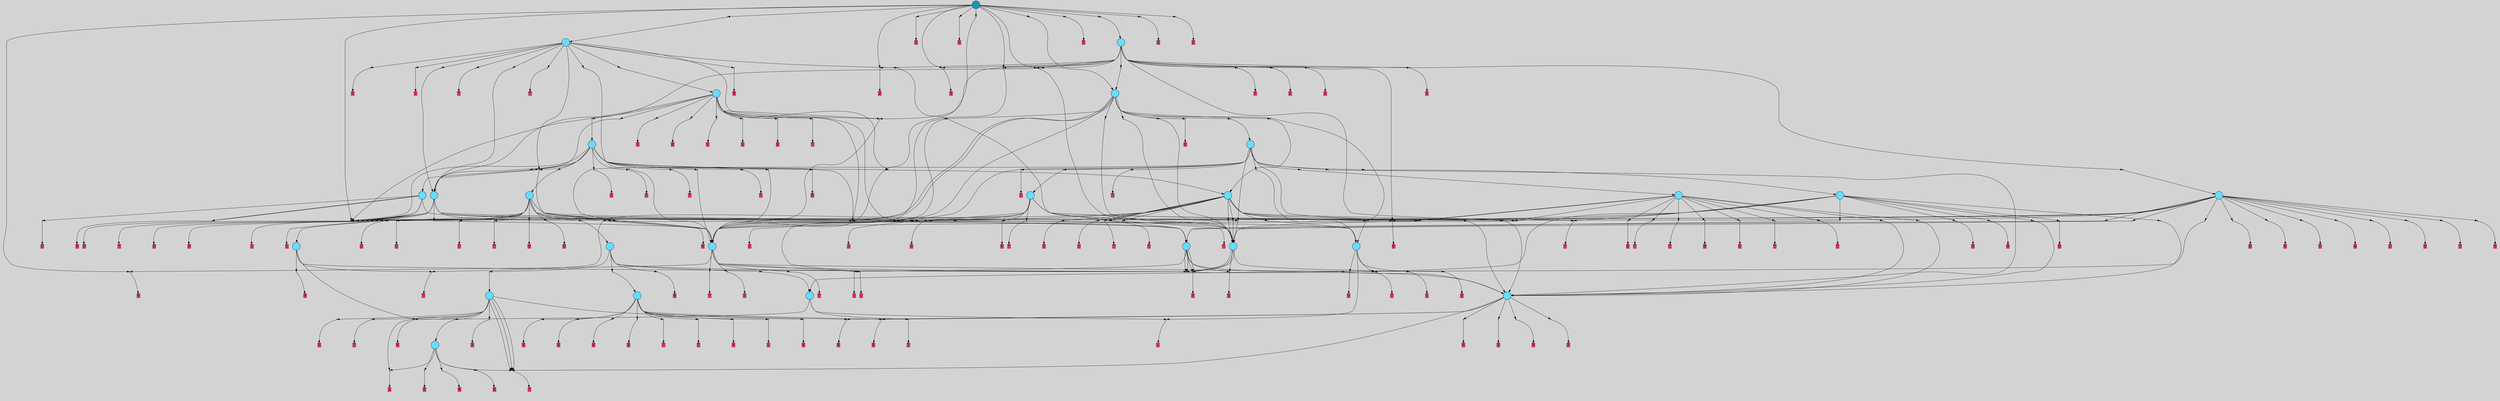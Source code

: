 // File exported with GEGELATI v1.3.1
// On the 2024-07-08 15:38:47
// With the MARL::MarlTPGGraphDotExporter
digraph{
	graph[pad = "0.212, 0.055" bgcolor = lightgray]
	node[shape=circle style = filled label = ""]
		T37 [fillcolor="#66ddff"]
		T51 [fillcolor="#66ddff"]
		T167 [fillcolor="#66ddff"]
		T245 [fillcolor="#66ddff"]
		T402 [fillcolor="#66ddff"]
		T618 [fillcolor="#66ddff"]
		T727 [fillcolor="#66ddff"]
		T739 [fillcolor="#66ddff"]
		T812 [fillcolor="#66ddff"]
		T863 [fillcolor="#66ddff"]
		T1033 [fillcolor="#66ddff"]
		T1665 [fillcolor="#66ddff"]
		T1895 [fillcolor="#66ddff"]
		T1938 [fillcolor="#66ddff"]
		T608 [fillcolor="#66ddff"]
		T3084 [fillcolor="#66ddff"]
		T3527 [fillcolor="#66ddff"]
		T4536 [fillcolor="#66ddff"]
		T4840 [fillcolor="#66ddff"]
		T5117 [fillcolor="#66ddff"]
		T5159 [fillcolor="#66ddff"]
		T5451 [fillcolor="#66ddff"]
		T5639 [fillcolor="#66ddff"]
		T5844 [fillcolor="#66ddff"]
		T5990 [fillcolor="#66ddff"]
		T6494 [fillcolor="#1199bb"]
		P117145 [fillcolor="#cccccc" shape=point] //
		I117145 [shape=box style=invis label="3|3&2|7#1|4&#92;n5|3&1|3#4|1&#92;n1|6&4|4#4|6&#92;n2|5&3|0#2|4&#92;n5|3&3|0#4|7&#92;n"]
		P117145 -> I117145[style=invis]
		A65345 [fillcolor="#ff3366" shape=box margin=0.03 width=0 height=0 label="4"]
		T37 -> P117145 -> A65345
		P117146 [fillcolor="#cccccc" shape=point] //
		I117146 [shape=box style=invis label="0|2&4|2#0|4&#92;n2|7&4|2#0|6&#92;n6|5&3|2#4|6&#92;n8|6&0|5#4|0&#92;n1|6&4|5#2|3&#92;n"]
		P117146 -> I117146[style=invis]
		A65346 [fillcolor="#ff3366" shape=box margin=0.03 width=0 height=0 label="5"]
		T37 -> P117146 -> A65346
		P117147 [fillcolor="#cccccc" shape=point] //
		I117147 [shape=box style=invis label="1|6&4|4#4|6&#92;n5|3&1|3#3|1&#92;n0|7&0|5#4|4&#92;n3|3&2|7#1|4&#92;n2|5&3|0#2|4&#92;n5|3&3|0#4|7&#92;n"]
		P117147 -> I117147[style=invis]
		A65347 [fillcolor="#ff3366" shape=box margin=0.03 width=0 height=0 label="4"]
		T37 -> P117147 -> A65347
		P117148 [fillcolor="#cccccc" shape=point] //
		I117148 [shape=box style=invis label="4|5&1|7#1|0&#92;n3|0&2|5#2|6&#92;n"]
		P117148 -> I117148[style=invis]
		A65348 [fillcolor="#ff3366" shape=box margin=0.03 width=0 height=0 label="1"]
		T37 -> P117148 -> A65348
		P117149 [fillcolor="#cccccc" shape=point] //
		I117149 [shape=box style=invis label="2|3&3|1#4|6&#92;n2|5&1|6#3|5&#92;n2|5&0|3#3|4&#92;n4|1&2|2#1|6&#92;n1|0&1|1#2|0&#92;n1|3&1|1#2|7&#92;n"]
		P117149 -> I117149[style=invis]
		A65349 [fillcolor="#ff3366" shape=box margin=0.03 width=0 height=0 label="7"]
		T37 -> P117149 -> A65349
		P117150 [fillcolor="#cccccc" shape=point] //
		I117150 [shape=box style=invis label="5|4&2|3#4|0&#92;n6|4&3|7#3|3&#92;n7|3&3|6#2|3&#92;n7|3&1|0#3|0&#92;n1|5&2|3#4|5&#92;n5|3&3|1#4|7&#92;n1|6&0|0#4|5&#92;n"]
		P117150 -> I117150[style=invis]
		A65350 [fillcolor="#ff3366" shape=box margin=0.03 width=0 height=0 label="1"]
		T51 -> P117150 -> A65350
		P117151 [fillcolor="#cccccc" shape=point] //
		I117151 [shape=box style=invis label="5|4&2|4#1|7&#92;n8|3&1|3#4|7&#92;n6|5&2|7#0|7&#92;n"]
		P117151 -> I117151[style=invis]
		A65351 [fillcolor="#ff3366" shape=box margin=0.03 width=0 height=0 label="7"]
		T51 -> P117151 -> A65351
		P117152 [fillcolor="#cccccc" shape=point] //
		I117152 [shape=box style=invis label="8|6&2|6#3|3&#92;n1|0&0|5#2|2&#92;n7|5&2|0#0|6&#92;n0|5&3|0#2|5&#92;n3|4&1|1#0|7&#92;n"]
		P117152 -> I117152[style=invis]
		A65352 [fillcolor="#ff3366" shape=box margin=0.03 width=0 height=0 label="6"]
		T51 -> P117152 -> A65352
		T167 -> P117149
		P117153 [fillcolor="#cccccc" shape=point] //
		I117153 [shape=box style=invis label="3|0&0|4#3|6&#92;n0|4&1|3#2|6&#92;n5|6&2|0#0|4&#92;n0|6&1|2#1|1&#92;n1|3&3|7#3|1&#92;n4|4&3|0#0|1&#92;n6|1&1|6#3|7&#92;n5|4&4|2#3|2&#92;n5|5&1|1#4|6&#92;n"]
		P117153 -> I117153[style=invis]
		A65353 [fillcolor="#ff3366" shape=box margin=0.03 width=0 height=0 label="8"]
		T167 -> P117153 -> A65353
		P117154 [fillcolor="#cccccc" shape=point] //
		I117154 [shape=box style=invis label="0|1&3|2#0|3&#92;n0|7&2|5#4|7&#92;n7|5&4|6#4|6&#92;n6|7&4|5#3|7&#92;n6|1&0|7#3|7&#92;n5|0&4|6#1|2&#92;n0|1&4|1#1|5&#92;n4|6&4|3#0|6&#92;n3|6&3|5#0|7&#92;n"]
		P117154 -> I117154[style=invis]
		A65354 [fillcolor="#ff3366" shape=box margin=0.03 width=0 height=0 label="3"]
		T167 -> P117154 -> A65354
		T167 -> P117148
		P117155 [fillcolor="#cccccc" shape=point] //
		I117155 [shape=box style=invis label="2|3&1|5#1|6&#92;n8|2&4|4#3|1&#92;n7|0&4|4#0|2&#92;n2|2&1|1#3|7&#92;n4|5&3|7#0|1&#92;n4|5&2|6#3|5&#92;n"]
		P117155 -> I117155[style=invis]
		T167 -> P117155 -> T37
		T167 -> P117152
		P117156 [fillcolor="#cccccc" shape=point] //
		I117156 [shape=box style=invis label="2|7&4|2#0|6&#92;n0|5&4|2#0|4&#92;n6|5&3|2#4|6&#92;n8|6&0|5#4|0&#92;n1|6&4|5#2|3&#92;n"]
		P117156 -> I117156[style=invis]
		A65355 [fillcolor="#ff3366" shape=box margin=0.03 width=0 height=0 label="5"]
		T167 -> P117156 -> A65355
		T167 -> P117149
		T167 -> P117149
		P117157 [fillcolor="#cccccc" shape=point] //
		I117157 [shape=box style=invis label="7|2&2|0#3|7&#92;n5|4&2|3#0|6&#92;n5|7&0|5#1|4&#92;n2|5&3|4#0|5&#92;n7|1&3|7#0|3&#92;n4|2&3|2#0|2&#92;n3|4&0|3#1|3&#92;n7|2&2|2#0|4&#92;n2|3&0|1#0|6&#92;n5|7&2|3#3|7&#92;n"]
		P117157 -> I117157[style=invis]
		A65356 [fillcolor="#ff3366" shape=box margin=0.03 width=0 height=0 label="7"]
		T167 -> P117157 -> A65356
		P117158 [fillcolor="#cccccc" shape=point] //
		I117158 [shape=box style=invis label="5|3&1|7#3|3&#92;n3|1&1|3#2|3&#92;n0|7&3|0#2|5&#92;n1|0&0|7#0|2&#92;n3|4&0|3#0|7&#92;n4|4&4|2#4|6&#92;n5|2&1|7#1|4&#92;n6|6&3|7#3|4&#92;n5|6&2|3#0|7&#92;n"]
		P117158 -> I117158[style=invis]
		A65357 [fillcolor="#ff3366" shape=box margin=0.03 width=0 height=0 label="7"]
		T245 -> P117158 -> A65357
		P117159 [fillcolor="#cccccc" shape=point] //
		I117159 [shape=box style=invis label="3|0&2|5#2|4&#92;n4|5&1|7#1|0&#92;n"]
		P117159 -> I117159[style=invis]
		A65358 [fillcolor="#ff3366" shape=box margin=0.03 width=0 height=0 label="1"]
		T245 -> P117159 -> A65358
		T245 -> P117150
		P117160 [fillcolor="#cccccc" shape=point] //
		I117160 [shape=box style=invis label="0|7&2|4#2|1&#92;n7|3&1|1#1|5&#92;n4|6&3|3#0|4&#92;n7|7&4|6#4|6&#92;n6|7&0|7#3|5&#92;n"]
		P117160 -> I117160[style=invis]
		A65359 [fillcolor="#ff3366" shape=box margin=0.03 width=0 height=0 label="3"]
		T245 -> P117160 -> A65359
		P117161 [fillcolor="#cccccc" shape=point] //
		I117161 [shape=box style=invis label="0|5&4|2#1|6&#92;n1|3&2|4#1|2&#92;n4|1&4|7#1|0&#92;n0|4&3|7#2|7&#92;n7|0&2|2#1|5&#92;n3|4&4|3#2|1&#92;n8|0&3|3#0|1&#92;n6|5&4|2#1|1&#92;n7|3&0|7#4|3&#92;n3|5&3|1#3|5&#92;n"]
		P117161 -> I117161[style=invis]
		A65360 [fillcolor="#ff3366" shape=box margin=0.03 width=0 height=0 label="0"]
		T402 -> P117161 -> A65360
		P117162 [fillcolor="#cccccc" shape=point] //
		I117162 [shape=box style=invis label="4|0&2|5#3|3&#92;n3|6&2|4#2|4&#92;n"]
		P117162 -> I117162[style=invis]
		A65361 [fillcolor="#ff3366" shape=box margin=0.03 width=0 height=0 label="5"]
		T402 -> P117162 -> A65361
		T402 -> P117149
		P117163 [fillcolor="#cccccc" shape=point] //
		I117163 [shape=box style=invis label="3|0&1|1#2|7&#92;n1|1&1|5#4|4&#92;n3|4&1|3#2|5&#92;n1|2&4|7#2|4&#92;n0|3&1|6#1|5&#92;n6|2&0|4#1|7&#92;n"]
		P117163 -> I117163[style=invis]
		A65362 [fillcolor="#ff3366" shape=box margin=0.03 width=0 height=0 label="0"]
		T402 -> P117163 -> A65362
		P117164 [fillcolor="#cccccc" shape=point] //
		I117164 [shape=box style=invis label="0|4&0|3#2|6&#92;n3|0&0|4#2|6&#92;n5|4&4|2#3|2&#92;n1|3&3|7#3|1&#92;n4|4&3|0#0|1&#92;n5|6&2|0#0|4&#92;n6|1&1|5#3|7&#92;n5|5&1|1#4|6&#92;n"]
		P117164 -> I117164[style=invis]
		A65363 [fillcolor="#ff3366" shape=box margin=0.03 width=0 height=0 label="8"]
		T402 -> P117164 -> A65363
		T402 -> P117153
		P117165 [fillcolor="#cccccc" shape=point] //
		I117165 [shape=box style=invis label="4|1&3|5#1|2&#92;n4|0&0|1#4|6&#92;n"]
		P117165 -> I117165[style=invis]
		A65364 [fillcolor="#ff3366" shape=box margin=0.03 width=0 height=0 label="3"]
		T402 -> P117165 -> A65364
		P117166 [fillcolor="#cccccc" shape=point] //
		I117166 [shape=box style=invis label="1|6&0|2#4|3&#92;n4|6&4|6#3|5&#92;n7|1&1|6#0|1&#92;n0|0&3|4#1|4&#92;n1|3&2|3#4|2&#92;n3|3&2|2#3|2&#92;n2|6&2|5#0|0&#92;n1|2&3|3#4|5&#92;n6|4&3|7#3|3&#92;n"]
		P117166 -> I117166[style=invis]
		T618 -> P117166 -> T402
		P117167 [fillcolor="#cccccc" shape=point] //
		I117167 [shape=box style=invis label="3|0&1|1#4|0&#92;n3|4&1|1#0|5&#92;n1|4&2|0#3|6&#92;n"]
		P117167 -> I117167[style=invis]
		A65365 [fillcolor="#ff3366" shape=box margin=0.03 width=0 height=0 label="5"]
		T618 -> P117167 -> A65365
		P117168 [fillcolor="#cccccc" shape=point] //
		I117168 [shape=box style=invis label="7|6&0|3#3|7&#92;n2|3&3|1#4|6&#92;n2|5&1|6#3|5&#92;n1|0&1|1#2|7&#92;n2|5&0|3#3|4&#92;n4|1&4|2#1|6&#92;n"]
		P117168 -> I117168[style=invis]
		A65366 [fillcolor="#ff3366" shape=box margin=0.03 width=0 height=0 label="7"]
		T618 -> P117168 -> A65366
		T618 -> P117152
		P117169 [fillcolor="#cccccc" shape=point] //
		I117169 [shape=box style=invis label="5|0&2|0#2|3&#92;n2|5&0|4#2|1&#92;n4|6&4|0#4|4&#92;n2|5&2|3#2|3&#92;n"]
		P117169 -> I117169[style=invis]
		A65367 [fillcolor="#ff3366" shape=box margin=0.03 width=0 height=0 label="7"]
		T727 -> P117169 -> A65367
		P117170 [fillcolor="#cccccc" shape=point] //
		I117170 [shape=box style=invis label="4|6&4|6#3|5&#92;n1|3&2|3#4|2&#92;n3|3&2|1#3|2&#92;n6|6&0|2#4|3&#92;n0|0&3|4#1|4&#92;n1|2&2|3#4|5&#92;n2|6&2|5#0|0&#92;n7|6&1|6#0|1&#92;n6|4&3|7#3|3&#92;n"]
		P117170 -> I117170[style=invis]
		A65368 [fillcolor="#ff3366" shape=box margin=0.03 width=0 height=0 label="1"]
		T727 -> P117170 -> A65368
		P117171 [fillcolor="#cccccc" shape=point] //
		I117171 [shape=box style=invis label="5|3&4|5#3|3&#92;n6|6&4|0#0|0&#92;n7|1&3|4#3|0&#92;n7|6&4|7#3|1&#92;n2|3&1|3#4|6&#92;n"]
		P117171 -> I117171[style=invis]
		A65369 [fillcolor="#ff3366" shape=box margin=0.03 width=0 height=0 label="1"]
		T727 -> P117171 -> A65369
		T727 -> P117166
		P117172 [fillcolor="#cccccc" shape=point] //
		I117172 [shape=box style=invis label="1|0&1|1#2|0&#92;n2|5&1|6#3|5&#92;n2|5&0|3#3|4&#92;n4|1&2|2#1|6&#92;n2|3&3|1#1|6&#92;n1|3&1|1#2|7&#92;n"]
		P117172 -> I117172[style=invis]
		A65370 [fillcolor="#ff3366" shape=box margin=0.03 width=0 height=0 label="7"]
		T727 -> P117172 -> A65370
		P117173 [fillcolor="#cccccc" shape=point] //
		I117173 [shape=box style=invis label="7|1&3|6#4|6&#92;n6|7&2|0#1|7&#92;n2|0&2|3#0|4&#92;n7|0&2|0#4|1&#92;n7|2&4|0#2|0&#92;n2|6&3|5#2|4&#92;n4|0&2|2#1|3&#92;n"]
		P117173 -> I117173[style=invis]
		A65371 [fillcolor="#ff3366" shape=box margin=0.03 width=0 height=0 label="6"]
		T727 -> P117173 -> A65371
		T727 -> P117158
		P117174 [fillcolor="#cccccc" shape=point] //
		I117174 [shape=box style=invis label="7|6&4|7#0|1&#92;n3|7&3|0#4|6&#92;n2|5&2|5#1|0&#92;n7|1&3|4#1|6&#92;n6|3&1|3#0|6&#92;n"]
		P117174 -> I117174[style=invis]
		A65372 [fillcolor="#ff3366" shape=box margin=0.03 width=0 height=0 label="6"]
		T739 -> P117174 -> A65372
		P117175 [fillcolor="#cccccc" shape=point] //
		I117175 [shape=box style=invis label="3|0&2|1#4|4&#92;n8|5&0|0#3|3&#92;n7|6&0|1#0|1&#92;n"]
		P117175 -> I117175[style=invis]
		A65373 [fillcolor="#ff3366" shape=box margin=0.03 width=0 height=0 label="3"]
		T739 -> P117175 -> A65373
		P117176 [fillcolor="#cccccc" shape=point] //
		I117176 [shape=box style=invis label="2|5&0|3#3|4&#92;n2|5&1|6#3|5&#92;n1|0&1|0#2|7&#92;n0|2&1|0#0|0&#92;n"]
		P117176 -> I117176[style=invis]
		A65374 [fillcolor="#ff3366" shape=box margin=0.03 width=0 height=0 label="7"]
		T739 -> P117176 -> A65374
		P117177 [fillcolor="#cccccc" shape=point] //
		I117177 [shape=box style=invis label="2|5&1|6#3|5&#92;n2|5&0|3#3|4&#92;n0|2&0|0#0|0&#92;n1|0&1|1#2|7&#92;n4|6&2|2#1|6&#92;n"]
		P117177 -> I117177[style=invis]
		A65375 [fillcolor="#ff3366" shape=box margin=0.03 width=0 height=0 label="7"]
		T739 -> P117177 -> A65375
		P117178 [fillcolor="#cccccc" shape=point] //
		I117178 [shape=box style=invis label="3|0&2|2#0|6&#92;n4|2&2|2#4|1&#92;n"]
		P117178 -> I117178[style=invis]
		A65376 [fillcolor="#ff3366" shape=box margin=0.03 width=0 height=0 label="4"]
		T739 -> P117178 -> A65376
		P117179 [fillcolor="#cccccc" shape=point] //
		I117179 [shape=box style=invis label="5|3&0|6#3|6&#92;n8|4&4|3#0|1&#92;n1|3&3|7#3|1&#92;n3|0&0|4#3|6&#92;n5|5&1|0#4|6&#92;n5|0&1|4#3|2&#92;n3|4&1|4#0|1&#92;n0|4&1|3#0|6&#92;n0|6&1|2#1|1&#92;n"]
		P117179 -> I117179[style=invis]
		A65377 [fillcolor="#ff3366" shape=box margin=0.03 width=0 height=0 label="1"]
		T739 -> P117179 -> A65377
		P117180 [fillcolor="#cccccc" shape=point] //
		I117180 [shape=box style=invis label="1|7&0|2#2|3&#92;n2|5&1|2#3|4&#92;n2|6&3|2#0|5&#92;n8|0&2|4#1|7&#92;n4|3&0|5#4|2&#92;n3|4&3|1#2|2&#92;n5|3&1|5#4|1&#92;n0|0&3|4#4|0&#92;n4|6&1|0#3|4&#92;n5|7&1|0#1|4&#92;n"]
		P117180 -> I117180[style=invis]
		A65378 [fillcolor="#ff3366" shape=box margin=0.03 width=0 height=0 label="4"]
		T739 -> P117180 -> A65378
		P117181 [fillcolor="#cccccc" shape=point] //
		I117181 [shape=box style=invis label="2|5&4|2#0|4&#92;n2|7&4|2#0|6&#92;n6|5&3|2#4|6&#92;n8|6&0|5#4|0&#92;n1|6&4|5#2|3&#92;n"]
		P117181 -> I117181[style=invis]
		A65379 [fillcolor="#ff3366" shape=box margin=0.03 width=0 height=0 label="5"]
		T739 -> P117181 -> A65379
		P117182 [fillcolor="#cccccc" shape=point] //
		I117182 [shape=box style=invis label="1|2&3|2#1|3&#92;n8|6&3|1#3|4&#92;n7|0&4|4#0|3&#92;n8|2&4|2#4|7&#92;n3|7&4|0#4|1&#92;n3|3&1|0#0|5&#92;n3|4&2|0#2|2&#92;n"]
		P117182 -> I117182[style=invis]
		A65380 [fillcolor="#ff3366" shape=box margin=0.03 width=0 height=0 label="0"]
		T739 -> P117182 -> A65380
		T739 -> P117163
		P117183 [fillcolor="#cccccc" shape=point] //
		I117183 [shape=box style=invis label="2|0&2|4#4|4&#92;n6|3&4|6#1|1&#92;n5|4&4|3#3|2&#92;n3|4&4|7#4|1&#92;n1|3&1|5#2|7&#92;n6|3&3|6#2|3&#92;n"]
		P117183 -> I117183[style=invis]
		T812 -> P117183 -> T167
		T812 -> P117166
		P117184 [fillcolor="#cccccc" shape=point] //
		I117184 [shape=box style=invis label="1|0&1|1#2|0&#92;n1|0&1|1#1|7&#92;n7|1&1|2#1|5&#92;n2|5&1|6#3|0&#92;n8|2&3|2#3|5&#92;n6|6&4|7#1|0&#92;n2|5&0|3#3|4&#92;n"]
		P117184 -> I117184[style=invis]
		T812 -> P117184 -> T51
		P117185 [fillcolor="#cccccc" shape=point] //
		I117185 [shape=box style=invis label="3|0&0|4#3|6&#92;n0|4&1|3#2|6&#92;n0|6&1|2#1|1&#92;n4|4&3|7#0|1&#92;n1|3&3|7#3|1&#92;n6|1&1|6#3|7&#92;n5|4&4|2#3|2&#92;n5|5&1|1#4|6&#92;n"]
		P117185 -> I117185[style=invis]
		A65381 [fillcolor="#ff3366" shape=box margin=0.03 width=0 height=0 label="8"]
		T812 -> P117185 -> A65381
		P117186 [fillcolor="#cccccc" shape=point] //
		I117186 [shape=box style=invis label="1|3&0|7#2|2&#92;n1|3&2|7#0|5&#92;n3|0&2|2#1|7&#92;n0|1&0|4#4|4&#92;n"]
		P117186 -> I117186[style=invis]
		T812 -> P117186 -> T739
		P117187 [fillcolor="#cccccc" shape=point] //
		I117187 [shape=box style=invis label="1|6&0|2#4|6&#92;n1|0&0|5#2|2&#92;n8|6&2|6#3|3&#92;n0|5&3|4#2|5&#92;n3|4&1|1#0|7&#92;n"]
		P117187 -> I117187[style=invis]
		A65382 [fillcolor="#ff3366" shape=box margin=0.03 width=0 height=0 label="3"]
		T863 -> P117187 -> A65382
		P117188 [fillcolor="#cccccc" shape=point] //
		I117188 [shape=box style=invis label="0|7&0|1#1|7&#92;n7|0&1|5#2|0&#92;n"]
		P117188 -> I117188[style=invis]
		A65383 [fillcolor="#ff3366" shape=box margin=0.03 width=0 height=0 label="2"]
		T863 -> P117188 -> A65383
		T863 -> P117166
		T863 -> P117166
		P117189 [fillcolor="#cccccc" shape=point] //
		I117189 [shape=box style=invis label="6|0&4|5#1|2&#92;n0|6&0|3#4|4&#92;n"]
		P117189 -> I117189[style=invis]
		A65384 [fillcolor="#ff3366" shape=box margin=0.03 width=0 height=0 label="2"]
		T863 -> P117189 -> A65384
		T1033 -> P117187
		T1033 -> P117188
		T1033 -> P117166
		T1033 -> P117166
		T1033 -> P117187
		P117190 [fillcolor="#cccccc" shape=point] //
		I117190 [shape=box style=invis label="3|0&2|5#2|6&#92;n4|6&4|5#0|7&#92;n2|1&0|4#0|4&#92;n"]
		P117190 -> I117190[style=invis]
		A65385 [fillcolor="#ff3366" shape=box margin=0.03 width=0 height=0 label="1"]
		T1033 -> P117190 -> A65385
		P117191 [fillcolor="#cccccc" shape=point] //
		I117191 [shape=box style=invis label="4|6&4|3#3|5&#92;n6|4&0|4#4|1&#92;n6|0&1|5#2|1&#92;n"]
		P117191 -> I117191[style=invis]
		T1033 -> P117191 -> T402
		P117192 [fillcolor="#cccccc" shape=point] //
		I117192 [shape=box style=invis label="8|3&1|1#2|2&#92;n2|5&1|6#3|5&#92;n1|2&2|3#3|1&#92;n4|2&1|5#0|4&#92;n2|3&0|7#1|7&#92;n2|3&0|3#2|4&#92;n4|6&4|2#0|6&#92;n3|0&1|1#3|0&#92;n"]
		P117192 -> I117192[style=invis]
		T1665 -> P117192 -> T863
		P117193 [fillcolor="#cccccc" shape=point] //
		I117193 [shape=box style=invis label="0|6&3|3#0|1&#92;n0|0&4|0#0|3&#92;n"]
		P117193 -> I117193[style=invis]
		T1665 -> P117193 -> T727
		P117194 [fillcolor="#cccccc" shape=point] //
		I117194 [shape=box style=invis label="6|1&4|0#0|4&#92;n5|0&1|6#3|6&#92;n2|6&4|4#4|4&#92;n6|4&4|6#3|2&#92;n2|7&1|6#0|2&#92;n8|6&0|7#0|5&#92;n6|0&3|1#1|0&#92;n4|7&1|3#1|1&#92;n4|3&1|3#0|2&#92;n"]
		P117194 -> I117194[style=invis]
		A65386 [fillcolor="#ff3366" shape=box margin=0.03 width=0 height=0 label="7"]
		T1665 -> P117194 -> A65386
		P117195 [fillcolor="#cccccc" shape=point] //
		I117195 [shape=box style=invis label="0|2&1|2#3|5&#92;n0|4&1|7#0|7&#92;n1|3&2|4#1|2&#92;n4|1&4|7#1|0&#92;n3|0&4|3#2|1&#92;n3|5&3|1#3|5&#92;n6|5&4|2#1|1&#92;n0|5&4|2#1|6&#92;n"]
		P117195 -> I117195[style=invis]
		A65387 [fillcolor="#ff3366" shape=box margin=0.03 width=0 height=0 label="0"]
		T1665 -> P117195 -> A65387
		P117196 [fillcolor="#cccccc" shape=point] //
		I117196 [shape=box style=invis label="4|5&1|3#1|2&#92;n6|1&2|7#4|6&#92;n8|0&2|5#3|4&#92;n"]
		P117196 -> I117196[style=invis]
		A65388 [fillcolor="#ff3366" shape=box margin=0.03 width=0 height=0 label="3"]
		T1665 -> P117196 -> A65388
		P117197 [fillcolor="#cccccc" shape=point] //
		I117197 [shape=box style=invis label="1|6&0|2#4|3&#92;n4|6&4|6#3|5&#92;n6|4&3|7#3|3&#92;n7|1&1|6#0|1&#92;n0|0&3|4#1|4&#92;n1|3&2|3#4|2&#92;n2|6&2|5#4|0&#92;n1|2&3|3#4|5&#92;n4|5&4|2#2|6&#92;n"]
		P117197 -> I117197[style=invis]
		T1665 -> P117197 -> T402
		P117198 [fillcolor="#cccccc" shape=point] //
		I117198 [shape=box style=invis label="0|4&1|3#2|6&#92;n0|6&1|2#1|1&#92;n5|6&2|0#0|4&#92;n1|0&0|4#4|4&#92;n4|4&3|0#0|1&#92;n6|1&1|6#3|7&#92;n3|4&4|2#3|2&#92;n5|5&1|1#4|6&#92;n4|7&2|0#3|7&#92;n1|3&3|7#3|1&#92;n"]
		P117198 -> I117198[style=invis]
		A65389 [fillcolor="#ff3366" shape=box margin=0.03 width=0 height=0 label="8"]
		T1665 -> P117198 -> A65389
		P117199 [fillcolor="#cccccc" shape=point] //
		I117199 [shape=box style=invis label="8|1&1|6#0|1&#92;n6|4&3|7#3|3&#92;n3|3&2|2#3|7&#92;n1|3&3|3#4|2&#92;n0|0&3|3#1|2&#92;n1|2&3|3#4|5&#92;n1|6&0|2#4|3&#92;n5|2&1|0#3|0&#92;n2|2&2|5#0|0&#92;n1|5&1|5#1|0&#92;n"]
		P117199 -> I117199[style=invis]
		T1665 -> P117199 -> T402
		T1665 -> P117158
		P117200 [fillcolor="#cccccc" shape=point] //
		I117200 [shape=box style=invis label="2|0&0|2#4|6&#92;n3|5&1|1#0|7&#92;n0|5&3|4#0|5&#92;n6|0&2|5#4|2&#92;n2|6&3|3#3|0&#92;n"]
		P117200 -> I117200[style=invis]
		A65390 [fillcolor="#ff3366" shape=box margin=0.03 width=0 height=0 label="3"]
		T1665 -> P117200 -> A65390
		P117201 [fillcolor="#cccccc" shape=point] //
		I117201 [shape=box style=invis label="8|3&1|1#2|2&#92;n2|5&1|6#3|5&#92;n1|2&2|3#0|1&#92;n3|0&1|1#3|0&#92;n2|3&0|3#2|4&#92;n4|6&4|2#0|6&#92;n4|2&1|5#0|4&#92;n"]
		P117201 -> I117201[style=invis]
		T1895 -> P117201 -> T863
		T1895 -> P117193
		P117202 [fillcolor="#cccccc" shape=point] //
		I117202 [shape=box style=invis label="6|1&4|0#0|4&#92;n5|0&1|6#3|6&#92;n2|6&4|4#4|4&#92;n2|7&0|3#1|0&#92;n6|4&4|6#3|2&#92;n2|7&1|6#0|2&#92;n8|6&0|7#0|5&#92;n4|3&1|3#1|2&#92;n4|7&1|3#1|2&#92;n6|0&3|1#1|0&#92;n"]
		P117202 -> I117202[style=invis]
		A65391 [fillcolor="#ff3366" shape=box margin=0.03 width=0 height=0 label="7"]
		T1895 -> P117202 -> A65391
		P117203 [fillcolor="#cccccc" shape=point] //
		I117203 [shape=box style=invis label="7|6&0|3#3|7&#92;n2|5&1|6#3|5&#92;n2|3&3|1#4|4&#92;n1|0&1|1#2|7&#92;n4|1&4|2#1|6&#92;n"]
		P117203 -> I117203[style=invis]
		A65392 [fillcolor="#ff3366" shape=box margin=0.03 width=0 height=0 label="7"]
		T1895 -> P117203 -> A65392
		P117204 [fillcolor="#cccccc" shape=point] //
		I117204 [shape=box style=invis label="0|2&1|2#3|5&#92;n0|5&4|2#1|6&#92;n1|3&2|4#1|2&#92;n4|1&4|7#1|0&#92;n4|7&3|6#3|4&#92;n3|0&4|3#2|1&#92;n3|5&3|1#3|5&#92;n0|4&1|7#0|7&#92;n"]
		P117204 -> I117204[style=invis]
		A65393 [fillcolor="#ff3366" shape=box margin=0.03 width=0 height=0 label="0"]
		T1895 -> P117204 -> A65393
		P117205 [fillcolor="#cccccc" shape=point] //
		I117205 [shape=box style=invis label="2|5&0|5#0|4&#92;n8|0&2|5#3|4&#92;n6|1&2|7#4|6&#92;n"]
		P117205 -> I117205[style=invis]
		A65394 [fillcolor="#ff3366" shape=box margin=0.03 width=0 height=0 label="3"]
		T1895 -> P117205 -> A65394
		P117206 [fillcolor="#cccccc" shape=point] //
		I117206 [shape=box style=invis label="8|0&2|1#0|5&#92;n0|4&2|0#4|4&#92;n1|0&2|1#0|3&#92;n"]
		P117206 -> I117206[style=invis]
		A65395 [fillcolor="#ff3366" shape=box margin=0.03 width=0 height=0 label="7"]
		T1895 -> P117206 -> A65395
		P117207 [fillcolor="#cccccc" shape=point] //
		I117207 [shape=box style=invis label="7|6&0|3#3|6&#92;n2|3&0|1#4|6&#92;n5|0&3|6#3|5&#92;n0|3&0|2#1|6&#92;n"]
		P117207 -> I117207[style=invis]
		A65396 [fillcolor="#ff3366" shape=box margin=0.03 width=0 height=0 label="7"]
		T1895 -> P117207 -> A65396
		P117208 [fillcolor="#cccccc" shape=point] //
		I117208 [shape=box style=invis label="2|6&2|5#0|0&#92;n7|1&1|6#0|1&#92;n1|6&4|6#3|6&#92;n3|3&2|2#3|2&#92;n1|2&3|3#4|5&#92;n3|5&0|5#3|0&#92;n6|0&3|4#1|4&#92;n2|3&4|5#0|7&#92;n6|4&3|7#3|3&#92;n"]
		P117208 -> I117208[style=invis]
		T1895 -> P117208 -> T402
		P117209 [fillcolor="#cccccc" shape=point] //
		I117209 [shape=box style=invis label="6|4&3|2#3|3&#92;n6|6&4|6#3|5&#92;n0|3&2|4#1|3&#92;n1|3&2|3#3|2&#92;n7|1&1|6#0|1&#92;n1|6&0|3#1|2&#92;n7|2&3|5#4|5&#92;n1|0&2|3#4|2&#92;n"]
		P117209 -> I117209[style=invis]
		T1895 -> P117209 -> T402
		T1895 -> P117201
		P117210 [fillcolor="#cccccc" shape=point] //
		I117210 [shape=box style=invis label="3|0&0|4#3|6&#92;n0|4&1|3#2|6&#92;n5|6&2|0#0|4&#92;n1|3&3|7#3|1&#92;n4|4&3|0#0|4&#92;n6|1&1|6#3|7&#92;n5|4&4|2#3|2&#92;n5|0&1|1#4|6&#92;n6|3&4|7#1|2&#92;n"]
		P117210 -> I117210[style=invis]
		A65397 [fillcolor="#ff3366" shape=box margin=0.03 width=0 height=0 label="8"]
		T1895 -> P117210 -> A65397
		T1938 -> P117201
		P117211 [fillcolor="#cccccc" shape=point] //
		I117211 [shape=box style=invis label="7|6&0|3#3|7&#92;n2|3&4|1#4|6&#92;n2|5&0|3#3|4&#92;n8|2&3|7#3|6&#92;n1|0&1|1#2|7&#92;n2|5&1|6#3|5&#92;n4|1&4|2#1|6&#92;n"]
		P117211 -> I117211[style=invis]
		A65398 [fillcolor="#ff3366" shape=box margin=0.03 width=0 height=0 label="7"]
		T1938 -> P117211 -> A65398
		T1938 -> P117195
		P117212 [fillcolor="#cccccc" shape=point] //
		I117212 [shape=box style=invis label="4|5&1|3#0|2&#92;n8|0&2|5#3|4&#92;n6|1&2|7#4|6&#92;n"]
		P117212 -> I117212[style=invis]
		A65399 [fillcolor="#ff3366" shape=box margin=0.03 width=0 height=0 label="3"]
		T1938 -> P117212 -> A65399
		P117213 [fillcolor="#cccccc" shape=point] //
		I117213 [shape=box style=invis label="0|0&4|0#2|3&#92;n0|6&3|3#0|1&#92;n"]
		P117213 -> I117213[style=invis]
		T1938 -> P117213 -> T727
		P117214 [fillcolor="#cccccc" shape=point] //
		I117214 [shape=box style=invis label="7|3&2|7#4|2&#92;n5|6&3|0#2|6&#92;n5|3&1|1#4|2&#92;n4|5&3|7#4|4&#92;n"]
		P117214 -> I117214[style=invis]
		T1938 -> P117214 -> T863
		T1938 -> P117168
		P117215 [fillcolor="#cccccc" shape=point] //
		I117215 [shape=box style=invis label="2|7&2|5#3|7&#92;n1|7&0|5#2|2&#92;n2|5&0|5#4|4&#92;n7|4&3|2#0|2&#92;n8|4&2|6#3|3&#92;n1|0&2|3#1|6&#92;n0|5&3|0#2|5&#92;n8|2&0|0#4|7&#92;n"]
		P117215 -> I117215[style=invis]
		A65400 [fillcolor="#ff3366" shape=box margin=0.03 width=0 height=0 label="6"]
		T1938 -> P117215 -> A65400
		P117216 [fillcolor="#cccccc" shape=point] //
		I117216 [shape=box style=invis label="7|5&3|6#1|6&#92;n2|0&2|2#2|6&#92;n3|2&2|2#1|1&#92;n"]
		P117216 -> I117216[style=invis]
		T608 -> P117216 -> T245
		T608 -> P117201
		P117217 [fillcolor="#cccccc" shape=point] //
		I117217 [shape=box style=invis label="6|0&1|5#4|3&#92;n7|4&0|4#2|2&#92;n5|5&1|6#3|2&#92;n"]
		P117217 -> I117217[style=invis]
		A65401 [fillcolor="#ff3366" shape=box margin=0.03 width=0 height=0 label="3"]
		T608 -> P117217 -> A65401
		P117218 [fillcolor="#cccccc" shape=point] //
		I117218 [shape=box style=invis label="2|2&0|6#2|2&#92;n2|5&0|3#3|4&#92;n0|2&0|0#0|0&#92;n1|0&1|1#2|7&#92;n4|6&2|2#1|6&#92;n2|5&1|6#3|5&#92;n"]
		P117218 -> I117218[style=invis]
		A65402 [fillcolor="#ff3366" shape=box margin=0.03 width=0 height=0 label="7"]
		T608 -> P117218 -> A65402
		P117219 [fillcolor="#cccccc" shape=point] //
		I117219 [shape=box style=invis label="2|3&0|3#2|4&#92;n2|1&0|6#3|6&#92;n5|7&4|4#1|4&#92;n7|0&1|1#3|0&#92;n2|5&1|6#3|5&#92;n4|2&1|5#4|4&#92;n6|3&4|7#0|5&#92;n"]
		P117219 -> I117219[style=invis]
		T608 -> P117219 -> T1665
		T608 -> P117171
		T608 -> P117214
		P117220 [fillcolor="#cccccc" shape=point] //
		I117220 [shape=box style=invis label="6|4&3|7#3|3&#92;n8|2&1|6#0|1&#92;n1|6&0|2#4|3&#92;n2|2&2|5#0|0&#92;n3|3&4|2#3|7&#92;n0|0&3|4#1|2&#92;n5|2&1|0#3|0&#92;n1|3&2|3#4|2&#92;n1|5&1|5#1|0&#92;n"]
		P117220 -> I117220[style=invis]
		T608 -> P117220 -> T1938
		P117221 [fillcolor="#cccccc" shape=point] //
		I117221 [shape=box style=invis label="5|1&3|3#1|3&#92;n5|7&1|0#3|6&#92;n6|5&2|4#0|7&#92;n1|6&1|0#4|4&#92;n7|7&0|6#4|7&#92;n8|4&4|4#0|7&#92;n5|3&3|5#4|7&#92;n5|0&2|1#2|5&#92;n"]
		P117221 -> I117221[style=invis]
		A65403 [fillcolor="#ff3366" shape=box margin=0.03 width=0 height=0 label="1"]
		T608 -> P117221 -> A65403
		P117222 [fillcolor="#cccccc" shape=point] //
		I117222 [shape=box style=invis label="2|1&4|2#4|2&#92;n6|3&3|1#1|4&#92;n6|1&4|6#3|7&#92;n8|6&4|2#0|1&#92;n1|3&3|7#3|2&#92;n1|0&0|6#0|0&#92;n0|6&4|3#1|3&#92;n1|5&1|6#4|0&#92;n7|3&3|7#3|7&#92;n"]
		P117222 -> I117222[style=invis]
		T608 -> P117222 -> T1895
		P117223 [fillcolor="#cccccc" shape=point] //
		I117223 [shape=box style=invis label="1|6&0|2#4|3&#92;n4|6&4|6#3|5&#92;n7|1&1|6#0|1&#92;n7|6&4|2#3|1&#92;n6|4&3|7#3|3&#92;n0|0&3|4#1|4&#92;n1|3&2|3#4|2&#92;n2|6&2|5#4|0&#92;n1|2&3|3#4|5&#92;n4|0&4|2#2|6&#92;n"]
		P117223 -> I117223[style=invis]
		T608 -> P117223 -> T402
		P117224 [fillcolor="#cccccc" shape=point] //
		I117224 [shape=box style=invis label="3|4&1|1#3|3&#92;n8|3&2|6#4|3&#92;n0|5&3|0#3|5&#92;n0|1&2|2#4|2&#92;n2|2&4|7#4|6&#92;n1|0&0|5#2|2&#92;n"]
		P117224 -> I117224[style=invis]
		T3084 -> P117224 -> T245
		P117225 [fillcolor="#cccccc" shape=point] //
		I117225 [shape=box style=invis label="2|5&1|6#3|5&#92;n7|2&2|3#0|1&#92;n7|0&3|1#2|6&#92;n3|0&1|1#3|0&#92;n4|6&4|2#0|6&#92;n8|7&1|1#2|2&#92;n"]
		P117225 -> I117225[style=invis]
		T3084 -> P117225 -> T863
		P117226 [fillcolor="#cccccc" shape=point] //
		I117226 [shape=box style=invis label="7|6&0|3#3|7&#92;n7|7&4|2#2|2&#92;n2|5&0|3#3|4&#92;n1|0&1|1#2|7&#92;n2|5&0|6#3|5&#92;n4|5&4|2#1|6&#92;n"]
		P117226 -> I117226[style=invis]
		A65404 [fillcolor="#ff3366" shape=box margin=0.03 width=0 height=0 label="7"]
		T3084 -> P117226 -> A65404
		T3084 -> P117194
		P117227 [fillcolor="#cccccc" shape=point] //
		I117227 [shape=box style=invis label="1|2&4|4#3|4&#92;n3|6&1|1#1|6&#92;n5|4&3|2#4|6&#92;n5|7&1|7#1|4&#92;n4|0&2|5#3|5&#92;n"]
		P117227 -> I117227[style=invis]
		A65405 [fillcolor="#ff3366" shape=box margin=0.03 width=0 height=0 label="2"]
		T3084 -> P117227 -> A65405
		T3084 -> P117195
		P117228 [fillcolor="#cccccc" shape=point] //
		I117228 [shape=box style=invis label="0|2&3|3#4|5&#92;n8|0&0|3#0|6&#92;n0|5&4|2#2|6&#92;n1|3&2|3#4|2&#92;n4|6&4|6#3|5&#92;n6|4&3|7#2|7&#92;n"]
		P117228 -> I117228[style=invis]
		T3084 -> P117228 -> T402
		P117229 [fillcolor="#cccccc" shape=point] //
		I117229 [shape=box style=invis label="6|6&0|2#4|3&#92;n1|3&2|3#3|2&#92;n2|6&1|5#0|0&#92;n6|4&3|7#3|4&#92;n3|2&0|3#4|0&#92;n4|6&4|6#3|5&#92;n0|0&3|4#1|4&#92;n1|0&4|7#1|6&#92;n"]
		P117229 -> I117229[style=invis]
		A65406 [fillcolor="#ff3366" shape=box margin=0.03 width=0 height=0 label="1"]
		T3084 -> P117229 -> A65406
		P117230 [fillcolor="#cccccc" shape=point] //
		I117230 [shape=box style=invis label="2|5&0|3#4|4&#92;n5|0&4|0#4|4&#92;n4|3&4|2#3|7&#92;n"]
		P117230 -> I117230[style=invis]
		A65407 [fillcolor="#ff3366" shape=box margin=0.03 width=0 height=0 label="7"]
		T3084 -> P117230 -> A65407
		P117231 [fillcolor="#cccccc" shape=point] //
		I117231 [shape=box style=invis label="1|0&3|0#0|5&#92;n4|7&0|3#4|2&#92;n2|5&0|1#1|7&#92;n4|5&4|2#3|6&#92;n"]
		P117231 -> I117231[style=invis]
		A65408 [fillcolor="#ff3366" shape=box margin=0.03 width=0 height=0 label="7"]
		T3084 -> P117231 -> A65408
		P117232 [fillcolor="#cccccc" shape=point] //
		I117232 [shape=box style=invis label="5|1&2|4#1|0&#92;n8|0&2|5#3|7&#92;n4|5&1|3#1|2&#92;n6|1&2|7#4|6&#92;n"]
		P117232 -> I117232[style=invis]
		A65409 [fillcolor="#ff3366" shape=box margin=0.03 width=0 height=0 label="3"]
		T3084 -> P117232 -> A65409
		P117233 [fillcolor="#cccccc" shape=point] //
		I117233 [shape=box style=invis label="2|2&4|7#4|6&#92;n8|3&2|6#4|3&#92;n0|5&3|0#3|5&#92;n3|4&1|1#3|7&#92;n1|0&0|5#2|2&#92;n"]
		P117233 -> I117233[style=invis]
		T3084 -> P117233 -> T245
		P117234 [fillcolor="#cccccc" shape=point] //
		I117234 [shape=box style=invis label="3|0&1|1#3|0&#92;n2|4&0|3#2|4&#92;n4|6&4|2#0|6&#92;n0|3&1|1#1|2&#92;n2|0&1|1#3|2&#92;n2|2&0|4#0|0&#92;n"]
		P117234 -> I117234[style=invis]
		T3084 -> P117234 -> T863
		P117235 [fillcolor="#cccccc" shape=point] //
		I117235 [shape=box style=invis label="8|1&0|6#0|1&#92;n2|2&2|5#0|0&#92;n0|0&3|2#1|2&#92;n1|3&3|3#4|2&#92;n3|3&2|2#3|7&#92;n3|5&4|3#4|4&#92;n1|2&3|3#4|5&#92;n5|2&1|0#3|0&#92;n6|4&3|7#3|3&#92;n1|5&1|5#1|0&#92;n"]
		P117235 -> I117235[style=invis]
		T3084 -> P117235 -> T402
		P117236 [fillcolor="#cccccc" shape=point] //
		I117236 [shape=box style=invis label="0|0&4|0#1|3&#92;n0|6&3|3#0|1&#92;n"]
		P117236 -> I117236[style=invis]
		T3084 -> P117236 -> T727
		P117237 [fillcolor="#cccccc" shape=point] //
		I117237 [shape=box style=invis label="4|2&1|5#0|4&#92;n2|5&1|6#3|5&#92;n7|2&2|3#0|1&#92;n3|0&1|1#3|0&#92;n4|6&4|2#0|6&#92;n8|3&1|1#2|2&#92;n"]
		P117237 -> I117237[style=invis]
		T3527 -> P117237 -> T863
		P117238 [fillcolor="#cccccc" shape=point] //
		I117238 [shape=box style=invis label="6|6&0|2#4|3&#92;n1|0&2|3#3|2&#92;n2|6&1|5#0|0&#92;n6|4&3|7#3|4&#92;n3|2&0|3#4|0&#92;n4|6&4|6#3|5&#92;n1|2&2|3#4|5&#92;n1|0&4|1#1|6&#92;n"]
		P117238 -> I117238[style=invis]
		A65410 [fillcolor="#ff3366" shape=box margin=0.03 width=0 height=0 label="1"]
		T3527 -> P117238 -> A65410
		P117239 [fillcolor="#cccccc" shape=point] //
		I117239 [shape=box style=invis label="6|0&2|4#3|5&#92;n0|0&4|0#0|3&#92;n"]
		P117239 -> I117239[style=invis]
		T3527 -> P117239 -> T727
		P117240 [fillcolor="#cccccc" shape=point] //
		I117240 [shape=box style=invis label="0|1&3|4#3|3&#92;n5|0&4|0#4|4&#92;n4|3&4|2#3|7&#92;n"]
		P117240 -> I117240[style=invis]
		A65411 [fillcolor="#ff3366" shape=box margin=0.03 width=0 height=0 label="7"]
		T3527 -> P117240 -> A65411
		T3527 -> P117232
		P117241 [fillcolor="#cccccc" shape=point] //
		I117241 [shape=box style=invis label="6|5&0|7#4|4&#92;n2|7&1|5#4|0&#92;n0|4&3|5#3|1&#92;n1|0&4|5#2|2&#92;n3|7&3|1#2|7&#92;n"]
		P117241 -> I117241[style=invis]
		T3527 -> P117241 -> T245
		P117242 [fillcolor="#cccccc" shape=point] //
		I117242 [shape=box style=invis label="4|1&4|7#1|2&#92;n0|4&1|7#0|7&#92;n1|3&2|4#1|2&#92;n0|2&1|2#3|5&#92;n3|0&4|3#2|1&#92;n3|5&3|1#3|5&#92;n6|5&4|2#1|1&#92;n0|5&4|2#1|6&#92;n"]
		P117242 -> I117242[style=invis]
		A65412 [fillcolor="#ff3366" shape=box margin=0.03 width=0 height=0 label="0"]
		T3527 -> P117242 -> A65412
		T3527 -> P117217
		P117243 [fillcolor="#cccccc" shape=point] //
		I117243 [shape=box style=invis label="7|3&4|4#0|3&#92;n7|0&4|6#2|6&#92;n0|3&2|4#3|3&#92;n2|7&0|3#4|4&#92;n1|1&0|3#0|1&#92;n4|4&0|1#0|2&#92;n0|4&3|4#1|4&#92;n3|4&4|6#2|3&#92;n6|6&0|7#4|3&#92;n0|2&2|0#4|4&#92;n"]
		P117243 -> I117243[style=invis]
		A65413 [fillcolor="#ff3366" shape=box margin=0.03 width=0 height=0 label="6"]
		T3527 -> P117243 -> A65413
		P117244 [fillcolor="#cccccc" shape=point] //
		I117244 [shape=box style=invis label="3|4&0|1#4|3&#92;n6|0&2|3#1|2&#92;n7|7&4|2#4|4&#92;n"]
		P117244 -> I117244[style=invis]
		T3527 -> P117244 -> T618
		P117245 [fillcolor="#cccccc" shape=point] //
		I117245 [shape=box style=invis label="1|6&4|4#0|5&#92;n5|6&0|6#1|6&#92;n5|5&1|1#4|6&#92;n3|0&0|4#3|6&#92;n4|4&2|5#3|7&#92;n3|7&3|2#4|6&#92;n4|4&3|0#0|6&#92;n5|0&4|2#3|6&#92;n2|4&1|3#2|6&#92;n0|6&1|0#1|1&#92;n"]
		P117245 -> I117245[style=invis]
		A65414 [fillcolor="#ff3366" shape=box margin=0.03 width=0 height=0 label="2"]
		T3527 -> P117245 -> A65414
		P117246 [fillcolor="#cccccc" shape=point] //
		I117246 [shape=box style=invis label="3|0&3|2#4|0&#92;n8|7&0|7#2|7&#92;n"]
		P117246 -> I117246[style=invis]
		T3527 -> P117246 -> T812
		P117247 [fillcolor="#cccccc" shape=point] //
		I117247 [shape=box style=invis label="4|5&1|6#3|0&#92;n2|6&4|5#0|0&#92;n4|7&1|3#3|4&#92;n0|0&0|4#1|4&#92;n4|2&4|6#3|5&#92;n0|3&1|7#4|5&#92;n1|6&0|2#0|3&#92;n6|7&3|0#3|3&#92;n"]
		P117247 -> I117247[style=invis]
		A65415 [fillcolor="#ff3366" shape=box margin=0.03 width=0 height=0 label="1"]
		T3527 -> P117247 -> A65415
		P117248 [fillcolor="#cccccc" shape=point] //
		I117248 [shape=box style=invis label="5|0&3|6#0|2&#92;n8|3&3|1#4|1&#92;n"]
		P117248 -> I117248[style=invis]
		A65416 [fillcolor="#ff3366" shape=box margin=0.03 width=0 height=0 label="7"]
		T3527 -> P117248 -> A65416
		P117249 [fillcolor="#cccccc" shape=point] //
		I117249 [shape=box style=invis label="1|0&0|4#0|7&#92;n7|0&2|4#3|2&#92;n7|4&3|5#3|1&#92;n8|7&3|2#1|2&#92;n0|3&4|7#2|3&#92;n0|4&2|4#2|7&#92;n"]
		P117249 -> I117249[style=invis]
		T4536 -> P117249 -> T3084
		P117250 [fillcolor="#cccccc" shape=point] //
		I117250 [shape=box style=invis label="5|7&2|0#0|5&#92;n1|2&2|4#3|6&#92;n5|1&0|2#4|6&#92;n2|3&0|3#2|4&#92;n0|4&3|0#1|1&#92;n3|7&0|7#3|0&#92;n8|1&4|1#1|0&#92;n4|7&4|2#0|2&#92;n0|2&2|3#2|1&#92;n6|0&1|2#1|5&#92;n"]
		P117250 -> I117250[style=invis]
		T4536 -> P117250 -> T863
		P117251 [fillcolor="#cccccc" shape=point] //
		I117251 [shape=box style=invis label="8|2&0|1#1|5&#92;n1|3&2|4#1|2&#92;n0|0&3|1#1|5&#92;n0|7&4|2#1|6&#92;n6|6&4|2#1|1&#92;n0|4&1|7#0|7&#92;n"]
		P117251 -> I117251[style=invis]
		A65417 [fillcolor="#ff3366" shape=box margin=0.03 width=0 height=0 label="0"]
		T4536 -> P117251 -> A65417
		P117252 [fillcolor="#cccccc" shape=point] //
		I117252 [shape=box style=invis label="4|1&1|5#1|6&#92;n1|0&1|5#0|6&#92;n6|3&0|6#1|4&#92;n6|6&2|4#3|5&#92;n"]
		P117252 -> I117252[style=invis]
		T4536 -> P117252 -> T608
		P117253 [fillcolor="#cccccc" shape=point] //
		I117253 [shape=box style=invis label="5|0&1|2#0|1&#92;n3|1&0|5#1|1&#92;n"]
		P117253 -> I117253[style=invis]
		T4536 -> P117253 -> T863
		P117254 [fillcolor="#cccccc" shape=point] //
		I117254 [shape=box style=invis label="0|3&0|2#1|4&#92;n1|2&1|5#4|4&#92;n0|0&3|7#0|5&#92;n5|1&0|5#3|0&#92;n"]
		P117254 -> I117254[style=invis]
		T4536 -> P117254 -> T863
		P117255 [fillcolor="#cccccc" shape=point] //
		I117255 [shape=box style=invis label="8|5&2|7#1|6&#92;n8|4&3|6#3|4&#92;n1|0&4|7#0|5&#92;n"]
		P117255 -> I117255[style=invis]
		T4536 -> P117255 -> T1033
		P117256 [fillcolor="#cccccc" shape=point] //
		I117256 [shape=box style=invis label="6|0&2|4#3|5&#92;n0|6&3|3#0|1&#92;n"]
		P117256 -> I117256[style=invis]
		T4536 -> P117256 -> T727
		T4536 -> P117224
		T4536 -> P117255
		P117257 [fillcolor="#cccccc" shape=point] //
		I117257 [shape=box style=invis label="4|6&4|6#3|5&#92;n1|3&2|3#3|2&#92;n2|6&1|5#0|0&#92;n6|4&3|7#3|4&#92;n3|2&0|3#4|0&#92;n6|6&0|2#4|3&#92;n1|2&2|3#4|5&#92;n0|0&3|4#1|4&#92;n1|0&4|1#1|6&#92;n"]
		P117257 -> I117257[style=invis]
		A65418 [fillcolor="#ff3366" shape=box margin=0.03 width=0 height=0 label="1"]
		T4536 -> P117257 -> A65418
		T4840 -> P117238
		P117258 [fillcolor="#cccccc" shape=point] //
		I117258 [shape=box style=invis label="6|0&3|0#0|5&#92;n2|5&2|1#1|7&#92;n4|5&4|2#3|2&#92;n0|7&3|0#1|6&#92;n"]
		P117258 -> I117258[style=invis]
		A65419 [fillcolor="#ff3366" shape=box margin=0.03 width=0 height=0 label="7"]
		T4840 -> P117258 -> A65419
		T4840 -> P117232
		P117259 [fillcolor="#cccccc" shape=point] //
		I117259 [shape=box style=invis label="6|5&0|7#0|4&#92;n3|7&3|1#2|7&#92;n0|4&3|5#3|1&#92;n2|7&1|5#4|7&#92;n8|3&1|5#0|6&#92;n"]
		P117259 -> I117259[style=invis]
		A65420 [fillcolor="#ff3366" shape=box margin=0.03 width=0 height=0 label="3"]
		T4840 -> P117259 -> A65420
		P117260 [fillcolor="#cccccc" shape=point] //
		I117260 [shape=box style=invis label="0|3&2|4#1|2&#92;n6|1&1|1#0|1&#92;n0|4&1|7#3|7&#92;n4|1&4|7#1|2&#92;n0|2&1|2#3|5&#92;n0|5&4|2#1|6&#92;n6|5&4|2#1|1&#92;n"]
		P117260 -> I117260[style=invis]
		A65421 [fillcolor="#ff3366" shape=box margin=0.03 width=0 height=0 label="0"]
		T4840 -> P117260 -> A65421
		P117261 [fillcolor="#cccccc" shape=point] //
		I117261 [shape=box style=invis label="7|3&4|4#0|3&#92;n7|0&4|6#2|6&#92;n0|3&2|4#3|3&#92;n2|7&0|3#4|4&#92;n1|1&0|3#0|1&#92;n4|4&0|6#0|2&#92;n8|4&3|4#1|4&#92;n3|4&4|6#2|3&#92;n6|6&0|7#4|3&#92;n"]
		P117261 -> I117261[style=invis]
		A65422 [fillcolor="#ff3366" shape=box margin=0.03 width=0 height=0 label="6"]
		T4840 -> P117261 -> A65422
		P117262 [fillcolor="#cccccc" shape=point] //
		I117262 [shape=box style=invis label="7|7&4|2#4|4&#92;n6|0&2|3#0|2&#92;n"]
		P117262 -> I117262[style=invis]
		A65423 [fillcolor="#ff3366" shape=box margin=0.03 width=0 height=0 label="1"]
		T4840 -> P117262 -> A65423
		P117263 [fillcolor="#cccccc" shape=point] //
		I117263 [shape=box style=invis label="6|5&0|2#2|7&#92;n1|5&3|3#3|7&#92;n"]
		P117263 -> I117263[style=invis]
		A65424 [fillcolor="#ff3366" shape=box margin=0.03 width=0 height=0 label="4"]
		T4840 -> P117263 -> A65424
		P117264 [fillcolor="#cccccc" shape=point] //
		I117264 [shape=box style=invis label="4|0&1|2#1|7&#92;n8|2&1|7#2|7&#92;n"]
		P117264 -> I117264[style=invis]
		A65425 [fillcolor="#ff3366" shape=box margin=0.03 width=0 height=0 label="2"]
		T4840 -> P117264 -> A65425
		P117265 [fillcolor="#cccccc" shape=point] //
		I117265 [shape=box style=invis label="1|0&1|1#3|7&#92;n6|7&1|0#1|5&#92;n1|0&1|1#2|5&#92;n8|2&3|2#3|5&#92;n8|7&1|0#3|0&#92;n2|5&1|6#3|0&#92;n7|1&1|2#1|5&#92;n2|5&0|3#3|4&#92;n"]
		P117265 -> I117265[style=invis]
		T4840 -> P117265 -> T51
		P117266 [fillcolor="#cccccc" shape=point] //
		I117266 [shape=box style=invis label="8|0&2|4#3|1&#92;n6|7&3|3#4|6&#92;n"]
		P117266 -> I117266[style=invis]
		A65426 [fillcolor="#ff3366" shape=box margin=0.03 width=0 height=0 label="2"]
		T4840 -> P117266 -> A65426
		T4840 -> P117257
		P117267 [fillcolor="#cccccc" shape=point] //
		I117267 [shape=box style=invis label="1|0&4|7#0|5&#92;n8|4&3|6#3|4&#92;n4|5&2|7#1|6&#92;n"]
		P117267 -> I117267[style=invis]
		T4840 -> P117267 -> T1033
		P117268 [fillcolor="#cccccc" shape=point] //
		I117268 [shape=box style=invis label="1|0&1|7#0|5&#92;n8|3&3|5#0|3&#92;n8|4&3|6#3|4&#92;n"]
		P117268 -> I117268[style=invis]
		T4840 -> P117268 -> T1033
		T4840 -> P117232
		T5117 -> P117255
		P117269 [fillcolor="#cccccc" shape=point] //
		I117269 [shape=box style=invis label="3|4&3|5#1|6&#92;n3|5&3|5#0|6&#92;n4|5&1|3#1|2&#92;n6|0&2|7#3|1&#92;n"]
		P117269 -> I117269[style=invis]
		A65427 [fillcolor="#ff3366" shape=box margin=0.03 width=0 height=0 label="7"]
		T5117 -> P117269 -> A65427
		P117270 [fillcolor="#cccccc" shape=point] //
		I117270 [shape=box style=invis label="4|3&4|7#3|4&#92;n0|4&1|7#0|7&#92;n1|5&4|2#1|1&#92;n8|2&0|4#1|0&#92;n1|3&1|6#3|2&#92;n0|0&0|1#1|5&#92;n2|0&1|6#2|2&#92;n3|0&2|0#2|2&#92;n8|6&3|3#2|4&#92;n"]
		P117270 -> I117270[style=invis]
		A65428 [fillcolor="#ff3366" shape=box margin=0.03 width=0 height=0 label="0"]
		T5117 -> P117270 -> A65428
		P117271 [fillcolor="#cccccc" shape=point] //
		I117271 [shape=box style=invis label="5|1&2|4#1|0&#92;n2|6&3|2#0|0&#92;n8|0&2|5#3|7&#92;n4|5&1|3#1|2&#92;n2|1&2|7#4|6&#92;n"]
		P117271 -> I117271[style=invis]
		A65429 [fillcolor="#ff3366" shape=box margin=0.03 width=0 height=0 label="3"]
		T5117 -> P117271 -> A65429
		P117272 [fillcolor="#cccccc" shape=point] //
		I117272 [shape=box style=invis label="1|2&2|3#4|5&#92;n2|6&1|5#0|0&#92;n0|0&3|4#1|4&#92;n3|2&0|3#4|0&#92;n7|6&4|6#3|7&#92;n1|0&4|1#1|6&#92;n2|7&0|2#4|2&#92;n6|7&3|7#3|4&#92;n"]
		P117272 -> I117272[style=invis]
		A65430 [fillcolor="#ff3366" shape=box margin=0.03 width=0 height=0 label="1"]
		T5117 -> P117272 -> A65430
		P117273 [fillcolor="#cccccc" shape=point] //
		I117273 [shape=box style=invis label="7|5&1|7#0|6&#92;n7|4&3|6#3|4&#92;n6|0&0|4#2|1&#92;n0|6&2|7#1|6&#92;n"]
		P117273 -> I117273[style=invis]
		T5117 -> P117273 -> T1033
		P117274 [fillcolor="#cccccc" shape=point] //
		I117274 [shape=box style=invis label="7|0&4|0#0|3&#92;n"]
		P117274 -> I117274[style=invis]
		T5117 -> P117274 -> T727
		P117275 [fillcolor="#cccccc" shape=point] //
		I117275 [shape=box style=invis label="0|3&1|6#4|3&#92;n1|3&2|3#3|2&#92;n2|6&1|3#0|0&#92;n6|6&0|2#4|3&#92;n3|2&0|3#4|0&#92;n6|4&3|7#3|4&#92;n1|2&2|3#4|5&#92;n5|6&3|7#0|1&#92;n1|0&4|1#1|6&#92;n"]
		P117275 -> I117275[style=invis]
		A65431 [fillcolor="#ff3366" shape=box margin=0.03 width=0 height=0 label="1"]
		T5117 -> P117275 -> A65431
		T5117 -> P117257
		T5159 -> P117255
		P117276 [fillcolor="#cccccc" shape=point] //
		I117276 [shape=box style=invis label="6|6&0|2#4|3&#92;n5|6&2|5#1|2&#92;n1|0&2|3#3|2&#92;n2|6&1|5#0|0&#92;n1|2&2|3#4|5&#92;n3|2&0|3#4|0&#92;n6|4&3|7#3|4&#92;n1|3&4|1#1|6&#92;n"]
		P117276 -> I117276[style=invis]
		A65432 [fillcolor="#ff3366" shape=box margin=0.03 width=0 height=0 label="1"]
		T5159 -> P117276 -> A65432
		T5159 -> P117269
		T5159 -> P117270
		P117277 [fillcolor="#cccccc" shape=point] //
		I117277 [shape=box style=invis label="8|0&2|5#3|4&#92;n2|4&0|6#3|1&#92;n6|1&2|7#4|6&#92;n"]
		P117277 -> I117277[style=invis]
		A65433 [fillcolor="#ff3366" shape=box margin=0.03 width=0 height=0 label="3"]
		T5159 -> P117277 -> A65433
		T5159 -> P117271
		T5159 -> P117272
		T5159 -> P117277
		P117278 [fillcolor="#cccccc" shape=point] //
		I117278 [shape=box style=invis label="3|0&3|7#1|0&#92;n8|1&3|4#4|2&#92;n2|1&2|0#1|2&#92;n2|7&2|2#1|3&#92;n3|2&3|1#3|5&#92;n6|1&2|5#2|7&#92;n3|4&0|1#3|5&#92;n2|6&2|4#0|3&#92;n"]
		P117278 -> I117278[style=invis]
		A65434 [fillcolor="#ff3366" shape=box margin=0.03 width=0 height=0 label="3"]
		T5451 -> P117278 -> A65434
		P117279 [fillcolor="#cccccc" shape=point] //
		I117279 [shape=box style=invis label="4|6&4|6#3|5&#92;n0|0&3|4#1|4&#92;n4|6&1|5#0|0&#92;n3|2&0|3#4|0&#92;n6|6&0|2#4|3&#92;n1|2&2|3#4|5&#92;n1|3&2|3#3|2&#92;n1|0&4|1#1|6&#92;n"]
		P117279 -> I117279[style=invis]
		A65435 [fillcolor="#ff3366" shape=box margin=0.03 width=0 height=0 label="1"]
		T5451 -> P117279 -> A65435
		P117280 [fillcolor="#cccccc" shape=point] //
		I117280 [shape=box style=invis label="5|4&0|6#2|3&#92;n4|3&3|0#4|3&#92;n2|7&2|0#0|6&#92;n1|5&1|7#1|5&#92;n7|1&1|0#2|1&#92;n5|1&4|6#4|2&#92;n5|1&1|6#4|6&#92;n8|7&0|4#1|0&#92;n3|4&3|2#0|2&#92;n4|0&2|1#4|3&#92;n"]
		P117280 -> I117280[style=invis]
		A65436 [fillcolor="#ff3366" shape=box margin=0.03 width=0 height=0 label="7"]
		T5451 -> P117280 -> A65436
		T5451 -> P117255
		P117281 [fillcolor="#cccccc" shape=point] //
		I117281 [shape=box style=invis label="7|6&3|7#0|6&#92;n1|0&3|0#3|7&#92;n"]
		P117281 -> I117281[style=invis]
		T5451 -> P117281 -> T727
		T5451 -> P117232
		P117282 [fillcolor="#cccccc" shape=point] //
		I117282 [shape=box style=invis label="6|5&2|5#2|6&#92;n1|2&0|2#3|0&#92;n2|7&3|1#4|6&#92;n4|1&2|2#1|6&#92;n7|0&2|2#2|4&#92;n2|5&0|3#3|5&#92;n"]
		P117282 -> I117282[style=invis]
		A65437 [fillcolor="#ff3366" shape=box margin=0.03 width=0 height=0 label="7"]
		T5451 -> P117282 -> A65437
		P117283 [fillcolor="#cccccc" shape=point] //
		I117283 [shape=box style=invis label="7|0&4|3#1|7&#92;n4|0&3|5#1|0&#92;n6|4&2|2#1|3&#92;n2|2&3|5#3|6&#92;n8|5&2|0#1|7&#92;n6|1&0|7#2|4&#92;n0|3&1|0#0|3&#92;n3|6&1|7#3|4&#92;n0|3&0|5#1|0&#92;n1|0&4|5#1|4&#92;n"]
		P117283 -> I117283[style=invis]
		T5451 -> P117283 -> T5159
		P117284 [fillcolor="#cccccc" shape=point] //
		I117284 [shape=box style=invis label="5|6&1|5#4|7&#92;n7|7&1|1#2|2&#92;n8|0&1|2#1|1&#92;n1|2&2|3#0|1&#92;n4|6&3|2#3|6&#92;n8|0&3|3#2|4&#92;n0|2&0|6#2|4&#92;n2|0&1|2#1|4&#92;n2|7&1|0#4|4&#92;n7|3&4|0#1|1&#92;n"]
		P117284 -> I117284[style=invis]
		T5451 -> P117284 -> T5117
		P117285 [fillcolor="#cccccc" shape=point] //
		I117285 [shape=box style=invis label="7|5&4|6#3|0&#92;n5|6&2|4#1|0&#92;n3|4&3|7#0|4&#92;n0|6&1|3#4|2&#92;n3|4&1|0#1|4&#92;n7|0&3|6#1|1&#92;n8|1&2|6#4|3&#92;n"]
		P117285 -> I117285[style=invis]
		T5451 -> P117285 -> T727
		P117286 [fillcolor="#cccccc" shape=point] //
		I117286 [shape=box style=invis label="5|1&1|3#3|1&#92;n8|4&2|7#0|0&#92;n7|4&3|2#0|6&#92;n7|5&0|2#3|7&#92;n5|0&1|0#2|0&#92;n"]
		P117286 -> I117286[style=invis]
		T5451 -> P117286 -> T3527
		P117287 [fillcolor="#cccccc" shape=point] //
		I117287 [shape=box style=invis label="8|4&3|5#3|3&#92;n1|0&0|4#0|7&#92;n5|1&4|5#1|7&#92;n8|7&3|2#1|2&#92;n0|4&2|4#2|7&#92;n7|0&2|4#3|2&#92;n"]
		P117287 -> I117287[style=invis]
		T5451 -> P117287 -> T3084
		P117288 [fillcolor="#cccccc" shape=point] //
		I117288 [shape=box style=invis label="0|4&1|7#0|7&#92;n3|7&0|6#2|6&#92;n0|7&4|2#1|6&#92;n8|2&0|1#1|5&#92;n0|0&3|1#0|5&#92;n1|3&2|4#1|2&#92;n"]
		P117288 -> I117288[style=invis]
		A65438 [fillcolor="#ff3366" shape=box margin=0.03 width=0 height=0 label="0"]
		T5451 -> P117288 -> A65438
		P117289 [fillcolor="#cccccc" shape=point] //
		I117289 [shape=box style=invis label="7|4&0|0#1|6&#92;n6|6&2|4#1|0&#92;n3|4&3|7#0|4&#92;n0|6&1|3#4|2&#92;n3|4&1|0#1|4&#92;n7|0&3|6#1|1&#92;n8|1&2|6#4|3&#92;n"]
		P117289 -> I117289[style=invis]
		T5451 -> P117289 -> T727
		T5639 -> P117257
		T5639 -> P117255
		P117290 [fillcolor="#cccccc" shape=point] //
		I117290 [shape=box style=invis label="0|4&1|0#0|2&#92;n1|0&3|0#3|7&#92;n"]
		P117290 -> I117290[style=invis]
		T5639 -> P117290 -> T727
		P117291 [fillcolor="#cccccc" shape=point] //
		I117291 [shape=box style=invis label="0|0&3|1#2|7&#92;n4|3&3|6#4|7&#92;n1|5&3|1#0|6&#92;n6|0&4|1#0|3&#92;n2|3&1|0#3|2&#92;n5|3&1|2#0|2&#92;n"]
		P117291 -> I117291[style=invis]
		A65439 [fillcolor="#ff3366" shape=box margin=0.03 width=0 height=0 label="6"]
		T5639 -> P117291 -> A65439
		P117292 [fillcolor="#cccccc" shape=point] //
		I117292 [shape=box style=invis label="7|0&4|3#1|7&#92;n4|2&0|7#0|5&#92;n6|4&2|2#1|3&#92;n6|1&0|7#2|4&#92;n2|0&3|5#3|6&#92;n0|3&1|0#0|3&#92;n3|6&1|3#3|4&#92;n1|0&4|5#1|4&#92;n0|3&0|5#1|0&#92;n"]
		P117292 -> I117292[style=invis]
		A65440 [fillcolor="#ff3366" shape=box margin=0.03 width=0 height=0 label="1"]
		T5639 -> P117292 -> A65440
		P117293 [fillcolor="#cccccc" shape=point] //
		I117293 [shape=box style=invis label="5|6&1|5#4|7&#92;n7|3&4|0#1|1&#92;n8|0&1|2#1|1&#92;n1|2&2|3#0|1&#92;n4|6&3|2#3|6&#92;n8|0&3|3#2|4&#92;n0|2&0|6#2|4&#92;n2|0&1|2#1|4&#92;n2|7&1|0#4|4&#92;n7|7&4|1#2|2&#92;n"]
		P117293 -> I117293[style=invis]
		T5639 -> P117293 -> T5117
		P117294 [fillcolor="#cccccc" shape=point] //
		I117294 [shape=box style=invis label="8|7&3|7#2|5&#92;n6|1&3|6#4|6&#92;n8|0&2|7#3|1&#92;n"]
		P117294 -> I117294[style=invis]
		A65441 [fillcolor="#ff3366" shape=box margin=0.03 width=0 height=0 label="2"]
		T5639 -> P117294 -> A65441
		P117295 [fillcolor="#cccccc" shape=point] //
		I117295 [shape=box style=invis label="4|2&1|5#0|4&#92;n6|2&4|6#2|0&#92;n4|7&3|4#3|2&#92;n1|0&2|0#3|3&#92;n6|3&2|6#4|1&#92;n2|5&0|3#2|4&#92;n8|3&1|1#2|2&#92;n4|6&4|2#3|6&#92;n"]
		P117295 -> I117295[style=invis]
		A65442 [fillcolor="#ff3366" shape=box margin=0.03 width=0 height=0 label="4"]
		T5639 -> P117295 -> A65442
		P117296 [fillcolor="#cccccc" shape=point] //
		I117296 [shape=box style=invis label="7|5&3|5#2|7&#92;n3|5&0|2#2|2&#92;n7|7&0|4#0|3&#92;n6|3&2|2#3|6&#92;n1|0&3|0#3|2&#92;n"]
		P117296 -> I117296[style=invis]
		A65443 [fillcolor="#ff3366" shape=box margin=0.03 width=0 height=0 label="7"]
		T5639 -> P117296 -> A65443
		T5639 -> P117232
		P117297 [fillcolor="#cccccc" shape=point] //
		I117297 [shape=box style=invis label="4|6&4|2#1|6&#92;n1|0&1|1#2|7&#92;n2|3&3|1#4|6&#92;n8|6&4|2#3|6&#92;n2|7&3|0#3|3&#92;n2|5&1|6#2|5&#92;n2|5&0|3#3|4&#92;n7|6&0|3#3|7&#92;n"]
		P117297 -> I117297[style=invis]
		T5639 -> P117297 -> T5451
		T5639 -> P117287
		P117298 [fillcolor="#cccccc" shape=point] //
		I117298 [shape=box style=invis label="1|1&2|3#3|0&#92;n4|6&4|6#3|5&#92;n1|3&2|3#3|2&#92;n2|6&1|5#0|0&#92;n6|6&0|2#4|3&#92;n3|2&0|3#4|0&#92;n6|4&3|7#3|4&#92;n1|2&2|3#4|5&#92;n0|0&3|4#3|4&#92;n1|0&4|1#1|6&#92;n"]
		P117298 -> I117298[style=invis]
		A65444 [fillcolor="#ff3366" shape=box margin=0.03 width=0 height=0 label="1"]
		T5639 -> P117298 -> A65444
		P117299 [fillcolor="#cccccc" shape=point] //
		I117299 [shape=box style=invis label="8|4&3|6#3|7&#92;n1|0&4|7#0|2&#92;n8|5&2|7#1|6&#92;n"]
		P117299 -> I117299[style=invis]
		T5844 -> P117299 -> T1033
		T5844 -> P117290
		P117300 [fillcolor="#cccccc" shape=point] //
		I117300 [shape=box style=invis label="6|4&2|2#1|3&#92;n1|0&4|3#1|7&#92;n4|2&3|5#0|6&#92;n3|6&1|3#3|4&#92;n4|2&0|7#0|5&#92;n0|3&1|0#2|3&#92;n6|1&0|7#2|4&#92;n2|5&0|7#3|5&#92;n0|3&0|5#1|0&#92;n"]
		P117300 -> I117300[style=invis]
		A65445 [fillcolor="#ff3366" shape=box margin=0.03 width=0 height=0 label="1"]
		T5844 -> P117300 -> A65445
		P117301 [fillcolor="#cccccc" shape=point] //
		I117301 [shape=box style=invis label="2|7&1|2#3|4&#92;n8|0&3|3#2|4&#92;n1|2&2|3#2|1&#92;n8|0&1|2#1|1&#92;n5|3&0|3#3|5&#92;n0|2&0|4#2|4&#92;n4|7&3|2#3|2&#92;n"]
		P117301 -> I117301[style=invis]
		T5844 -> P117301 -> T5117
		P117302 [fillcolor="#cccccc" shape=point] //
		I117302 [shape=box style=invis label="1|0&3|7#4|3&#92;n8|6&1|2#0|3&#92;n6|1&0|6#2|7&#92;n3|7&1|6#1|5&#92;n4|3&1|3#0|6&#92;n"]
		P117302 -> I117302[style=invis]
		T5844 -> P117302 -> T727
		T5844 -> P117289
		P117303 [fillcolor="#cccccc" shape=point] //
		I117303 [shape=box style=invis label="4|6&4|2#1|6&#92;n8|6&4|7#3|6&#92;n2|3&3|1#4|6&#92;n1|0&1|1#2|7&#92;n2|7&3|0#3|3&#92;n2|5&1|6#2|5&#92;n2|5&0|3#3|4&#92;n7|6&0|3#3|7&#92;n"]
		P117303 -> I117303[style=invis]
		A65446 [fillcolor="#ff3366" shape=box margin=0.03 width=0 height=0 label="7"]
		T5844 -> P117303 -> A65446
		P117304 [fillcolor="#cccccc" shape=point] //
		I117304 [shape=box style=invis label="8|2&0|1#1|5&#92;n1|3&2|4#1|2&#92;n3|7&0|6#0|6&#92;n1|5&0|2#1|6&#92;n4|7&1|5#0|2&#92;n0|0&3|0#3|2&#92;n0|2&3|1#0|5&#92;n0|7&3|5#1|6&#92;n8|0&4|4#2|5&#92;n"]
		P117304 -> I117304[style=invis]
		T5844 -> P117304 -> T5639
		P117305 [fillcolor="#cccccc" shape=point] //
		I117305 [shape=box style=invis label="7|0&1|1#2|7&#92;n2|1&0|1#4|6&#92;n7|6&0|3#3|6&#92;n8|6&3|7#0|7&#92;n"]
		P117305 -> I117305[style=invis]
		A65447 [fillcolor="#ff3366" shape=box margin=0.03 width=0 height=0 label="7"]
		T5844 -> P117305 -> A65447
		P117306 [fillcolor="#cccccc" shape=point] //
		I117306 [shape=box style=invis label="7|0&3|3#3|2&#92;n"]
		P117306 -> I117306[style=invis]
		A65448 [fillcolor="#ff3366" shape=box margin=0.03 width=0 height=0 label="5"]
		T5844 -> P117306 -> A65448
		P117307 [fillcolor="#cccccc" shape=point] //
		I117307 [shape=box style=invis label="5|0&1|1#3|2&#92;n6|3&3|3#4|6&#92;n3|6&4|3#3|1&#92;n"]
		P117307 -> I117307[style=invis]
		A65449 [fillcolor="#ff3366" shape=box margin=0.03 width=0 height=0 label="2"]
		T5844 -> P117307 -> A65449
		P117308 [fillcolor="#cccccc" shape=point] //
		I117308 [shape=box style=invis label="8|0&3|3#2|4&#92;n2|0&1|2#1|6&#92;n4|6&3|2#3|6&#92;n8|0&1|2#1|1&#92;n2|3&1|0#4|4&#92;n0|2&0|6#2|4&#92;n7|2&0|1#4|7&#92;n7|3&4|0#4|1&#92;n"]
		P117308 -> I117308[style=invis]
		T5844 -> P117308 -> T5117
		P117309 [fillcolor="#cccccc" shape=point] //
		I117309 [shape=box style=invis label="2|0&1|4#3|6&#92;n4|3&1|0#0|2&#92;n"]
		P117309 -> I117309[style=invis]
		T5990 -> P117309 -> T727
		P117310 [fillcolor="#cccccc" shape=point] //
		I117310 [shape=box style=invis label="6|1&2|7#4|6&#92;n8|0&2|5#3|7&#92;n4|5&1|3#1|2&#92;n5|1&2|6#1|0&#92;n"]
		P117310 -> I117310[style=invis]
		A65450 [fillcolor="#ff3366" shape=box margin=0.03 width=0 height=0 label="3"]
		T5990 -> P117310 -> A65450
		P117311 [fillcolor="#cccccc" shape=point] //
		I117311 [shape=box style=invis label="4|6&4|7#3|1&#92;n2|3&1|3#4|6&#92;n5|0&3|5#3|3&#92;n7|1&3|4#3|0&#92;n"]
		P117311 -> I117311[style=invis]
		T5990 -> P117311 -> T863
		P117312 [fillcolor="#cccccc" shape=point] //
		I117312 [shape=box style=invis label="8|3&0|4#1|4&#92;n8|5&1|0#0|4&#92;n"]
		P117312 -> I117312[style=invis]
		A65451 [fillcolor="#ff3366" shape=box margin=0.03 width=0 height=0 label="1"]
		T5990 -> P117312 -> A65451
		P117313 [fillcolor="#cccccc" shape=point] //
		I117313 [shape=box style=invis label="0|0&2|3#3|0&#92;n4|7&4|5#3|2&#92;n"]
		P117313 -> I117313[style=invis]
		A65452 [fillcolor="#ff3366" shape=box margin=0.03 width=0 height=0 label="2"]
		T5990 -> P117313 -> A65452
		P117314 [fillcolor="#cccccc" shape=point] //
		I117314 [shape=box style=invis label="6|0&2|7#2|5&#92;n1|0&4|7#0|6&#92;n"]
		P117314 -> I117314[style=invis]
		A65453 [fillcolor="#ff3366" shape=box margin=0.03 width=0 height=0 label="2"]
		T5990 -> P117314 -> A65453
		P117315 [fillcolor="#cccccc" shape=point] //
		I117315 [shape=box style=invis label="4|6&4|5#4|0&#92;n5|1&0|2#2|5&#92;n5|6&2|6#3|5&#92;n4|1&1|4#4|5&#92;n2|0&4|5#1|3&#92;n8|1&0|7#0|5&#92;n"]
		P117315 -> I117315[style=invis]
		T5990 -> P117315 -> T4536
		P117316 [fillcolor="#cccccc" shape=point] //
		I117316 [shape=box style=invis label="5|6&1|5#4|7&#92;n7|7&1|1#2|4&#92;n8|0&1|2#1|1&#92;n1|2&2|3#0|1&#92;n4|6&3|2#3|6&#92;n8|0&3|3#2|4&#92;n0|2&0|6#2|4&#92;n2|0&1|2#1|4&#92;n7|3&4|0#1|1&#92;n2|7&1|0#4|4&#92;n"]
		P117316 -> I117316[style=invis]
		T5990 -> P117316 -> T5117
		T5990 -> P117193
		P117317 [fillcolor="#cccccc" shape=point] //
		I117317 [shape=box style=invis label="6|7&1|1#1|3&#92;n4|7&0|1#2|2&#92;n2|7&0|3#3|2&#92;n7|1&2|0#4|6&#92;n6|0&4|2#4|1&#92;n"]
		P117317 -> I117317[style=invis]
		T5990 -> P117317 -> T4840
		P117318 [fillcolor="#cccccc" shape=point] //
		I117318 [shape=box style=invis label="1|6&0|5#1|6&#92;n4|3&0|5#3|2&#92;n1|6&3|3#0|6&#92;n6|2&1|4#4|5&#92;n7|3&1|6#3|5&#92;n7|2&4|0#3|5&#92;n1|0&2|3#4|3&#92;n1|7&1|3#4|4&#92;n"]
		P117318 -> I117318[style=invis]
		A65454 [fillcolor="#ff3366" shape=box margin=0.03 width=0 height=0 label="3"]
		T5990 -> P117318 -> A65454
		T5990 -> P117195
		P117319 [fillcolor="#cccccc" shape=point] //
		I117319 [shape=box style=invis label="2|6&2|3#0|5&#92;n7|0&4|6#2|6&#92;n7|3&4|4#0|3&#92;n3|4&4|6#2|3&#92;n6|6&0|7#4|4&#92;n0|4&3|4#1|4&#92;n0|3&2|6#3|3&#92;n7|1&0|3#0|1&#92;n4|4&0|6#0|2&#92;n0|7&0|3#4|4&#92;n"]
		P117319 -> I117319[style=invis]
		A65455 [fillcolor="#ff3366" shape=box margin=0.03 width=0 height=0 label="1"]
		T5990 -> P117319 -> A65455
		T5990 -> P117290
		T6494 -> P117309
		P117320 [fillcolor="#cccccc" shape=point] //
		I117320 [shape=box style=invis label="1|6&2|2#0|7&#92;n5|0&2|6#0|4&#92;n8|4&1|5#4|2&#92;n"]
		P117320 -> I117320[style=invis]
		A65456 [fillcolor="#ff3366" shape=box margin=0.03 width=0 height=0 label="3"]
		T6494 -> P117320 -> A65456
		T6494 -> P117311
		P117321 [fillcolor="#cccccc" shape=point] //
		I117321 [shape=box style=invis label="7|0&2|3#3|0&#92;n"]
		P117321 -> I117321[style=invis]
		A65457 [fillcolor="#ff3366" shape=box margin=0.03 width=0 height=0 label="2"]
		T6494 -> P117321 -> A65457
		T6494 -> P117314
		P117322 [fillcolor="#cccccc" shape=point] //
		I117322 [shape=box style=invis label="4|6&4|5#4|0&#92;n7|7&2|7#3|0&#92;n5|6&2|6#3|5&#92;n4|1&1|4#4|6&#92;n2|0&4|5#1|3&#92;n5|1&0|2#2|5&#92;n8|1&0|7#0|5&#92;n"]
		P117322 -> I117322[style=invis]
		T6494 -> P117322 -> T4536
		P117323 [fillcolor="#cccccc" shape=point] //
		I117323 [shape=box style=invis label="6|7&1|1#1|3&#92;n4|7&0|1#2|2&#92;n1|1&0|7#2|5&#92;n2|7&0|3#3|2&#92;n1|0&4|2#4|1&#92;n"]
		P117323 -> I117323[style=invis]
		T6494 -> P117323 -> T5844
		T6494 -> P117318
		P117324 [fillcolor="#cccccc" shape=point] //
		I117324 [shape=box style=invis label="0|5&3|2#3|7&#92;n0|4&1|7#0|7&#92;n1|3&2|4#1|2&#92;n3|2&0|7#3|3&#92;n0|5&4|2#1|6&#92;n3|5&3|1#3|5&#92;n6|5&4|2#1|1&#92;n2|0&4|3#2|1&#92;n"]
		P117324 -> I117324[style=invis]
		T6494 -> P117324 -> T5990
		P117325 [fillcolor="#cccccc" shape=point] //
		I117325 [shape=box style=invis label="5|1&0|6#4|6&#92;n4|3&3|0#1|3&#92;n3|7&2|0#0|6&#92;n1|4&0|6#2|3&#92;n7|1&1|0#2|1&#92;n5|1&4|6#4|2&#92;n4|7&2|1#4|3&#92;n4|0&0|7#0|4&#92;n3|4&3|2#0|2&#92;n1|3&1|0#0|2&#92;n"]
		P117325 -> I117325[style=invis]
		A65458 [fillcolor="#ff3366" shape=box margin=0.03 width=0 height=0 label="7"]
		T6494 -> P117325 -> A65458
		T6494 -> P117232
		P117326 [fillcolor="#cccccc" shape=point] //
		I117326 [shape=box style=invis label="7|1&3|4#4|6&#92;n8|0&2|4#3|1&#92;n"]
		P117326 -> I117326[style=invis]
		A65459 [fillcolor="#ff3366" shape=box margin=0.03 width=0 height=0 label="2"]
		T6494 -> P117326 -> A65459
		T6494 -> P117173
		P117327 [fillcolor="#cccccc" shape=point] //
		I117327 [shape=box style=invis label="0|0&0|1#3|6&#92;n8|0&4|2#4|7&#92;n7|0&4|6#1|1&#92;n6|6&2|4#1|0&#92;n3|4&1|0#1|4&#92;n3|4&3|7#0|4&#92;n7|2&0|0#1|6&#92;n7|5&2|5#2|2&#92;n"]
		P117327 -> I117327[style=invis]
		T6494 -> P117327 -> T727
		P117328 [fillcolor="#cccccc" shape=point] //
		I117328 [shape=box style=invis label="7|1&1|3#0|6&#92;n1|0&2|7#0|3&#92;n4|1&3|7#3|3&#92;n"]
		P117328 -> I117328[style=invis]
		A65460 [fillcolor="#ff3366" shape=box margin=0.03 width=0 height=0 label="2"]
		T6494 -> P117328 -> A65460
		{ rank= same T6494 }
}
